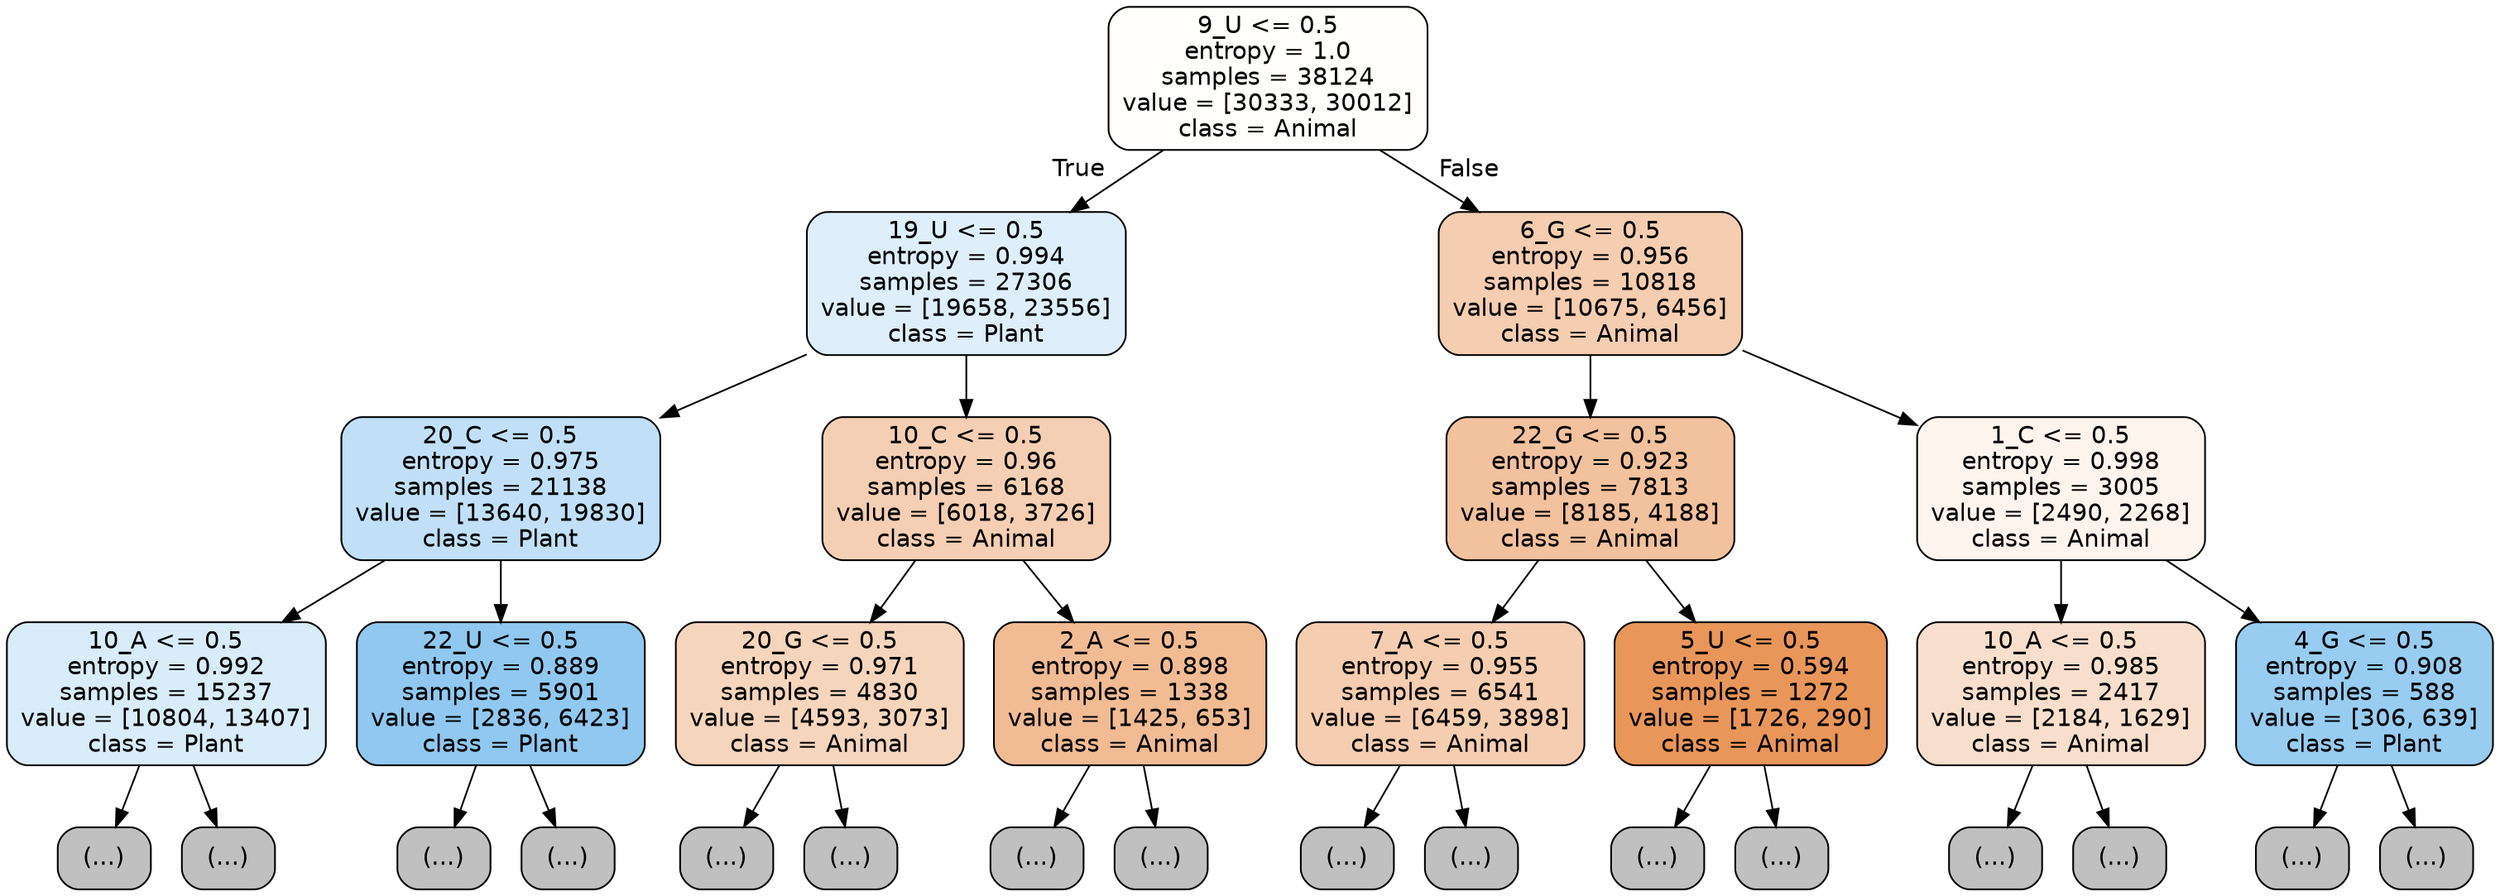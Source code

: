 digraph Tree {
node [shape=box, style="filled, rounded", color="black", fontname="helvetica"] ;
edge [fontname="helvetica"] ;
0 [label="9_U <= 0.5\nentropy = 1.0\nsamples = 38124\nvalue = [30333, 30012]\nclass = Animal", fillcolor="#fffefd"] ;
1 [label="19_U <= 0.5\nentropy = 0.994\nsamples = 27306\nvalue = [19658, 23556]\nclass = Plant", fillcolor="#deeffb"] ;
0 -> 1 [labeldistance=2.5, labelangle=45, headlabel="True"] ;
2 [label="20_C <= 0.5\nentropy = 0.975\nsamples = 21138\nvalue = [13640, 19830]\nclass = Plant", fillcolor="#c1e0f7"] ;
1 -> 2 ;
3 [label="10_A <= 0.5\nentropy = 0.992\nsamples = 15237\nvalue = [10804, 13407]\nclass = Plant", fillcolor="#d9ecfa"] ;
2 -> 3 ;
4 [label="(...)", fillcolor="#C0C0C0"] ;
3 -> 4 ;
5029 [label="(...)", fillcolor="#C0C0C0"] ;
3 -> 5029 ;
6948 [label="22_U <= 0.5\nentropy = 0.889\nsamples = 5901\nvalue = [2836, 6423]\nclass = Plant", fillcolor="#90c8f0"] ;
2 -> 6948 ;
6949 [label="(...)", fillcolor="#C0C0C0"] ;
6948 -> 6949 ;
8790 [label="(...)", fillcolor="#C0C0C0"] ;
6948 -> 8790 ;
9079 [label="10_C <= 0.5\nentropy = 0.96\nsamples = 6168\nvalue = [6018, 3726]\nclass = Animal", fillcolor="#f5cfb4"] ;
1 -> 9079 ;
9080 [label="20_G <= 0.5\nentropy = 0.971\nsamples = 4830\nvalue = [4593, 3073]\nclass = Animal", fillcolor="#f6d5bd"] ;
9079 -> 9080 ;
9081 [label="(...)", fillcolor="#C0C0C0"] ;
9080 -> 9081 ;
10794 [label="(...)", fillcolor="#C0C0C0"] ;
9080 -> 10794 ;
11627 [label="2_A <= 0.5\nentropy = 0.898\nsamples = 1338\nvalue = [1425, 653]\nclass = Animal", fillcolor="#f1bb94"] ;
9079 -> 11627 ;
11628 [label="(...)", fillcolor="#C0C0C0"] ;
11627 -> 11628 ;
12135 [label="(...)", fillcolor="#C0C0C0"] ;
11627 -> 12135 ;
12288 [label="6_G <= 0.5\nentropy = 0.956\nsamples = 10818\nvalue = [10675, 6456]\nclass = Animal", fillcolor="#f5cdb1"] ;
0 -> 12288 [labeldistance=2.5, labelangle=-45, headlabel="False"] ;
12289 [label="22_G <= 0.5\nentropy = 0.923\nsamples = 7813\nvalue = [8185, 4188]\nclass = Animal", fillcolor="#f2c19e"] ;
12288 -> 12289 ;
12290 [label="7_A <= 0.5\nentropy = 0.955\nsamples = 6541\nvalue = [6459, 3898]\nclass = Animal", fillcolor="#f5cdb0"] ;
12289 -> 12290 ;
12291 [label="(...)", fillcolor="#C0C0C0"] ;
12290 -> 12291 ;
14604 [label="(...)", fillcolor="#C0C0C0"] ;
12290 -> 14604 ;
15407 [label="5_U <= 0.5\nentropy = 0.594\nsamples = 1272\nvalue = [1726, 290]\nclass = Animal", fillcolor="#e9965a"] ;
12289 -> 15407 ;
15408 [label="(...)", fillcolor="#C0C0C0"] ;
15407 -> 15408 ;
15723 [label="(...)", fillcolor="#C0C0C0"] ;
15407 -> 15723 ;
15840 [label="1_C <= 0.5\nentropy = 0.998\nsamples = 3005\nvalue = [2490, 2268]\nclass = Animal", fillcolor="#fdf4ed"] ;
12288 -> 15840 ;
15841 [label="10_A <= 0.5\nentropy = 0.985\nsamples = 2417\nvalue = [2184, 1629]\nclass = Animal", fillcolor="#f8dfcd"] ;
15840 -> 15841 ;
15842 [label="(...)", fillcolor="#C0C0C0"] ;
15841 -> 15842 ;
16675 [label="(...)", fillcolor="#C0C0C0"] ;
15841 -> 16675 ;
16844 [label="4_G <= 0.5\nentropy = 0.908\nsamples = 588\nvalue = [306, 639]\nclass = Plant", fillcolor="#98ccf1"] ;
15840 -> 16844 ;
16845 [label="(...)", fillcolor="#C0C0C0"] ;
16844 -> 16845 ;
17006 [label="(...)", fillcolor="#C0C0C0"] ;
16844 -> 17006 ;
}